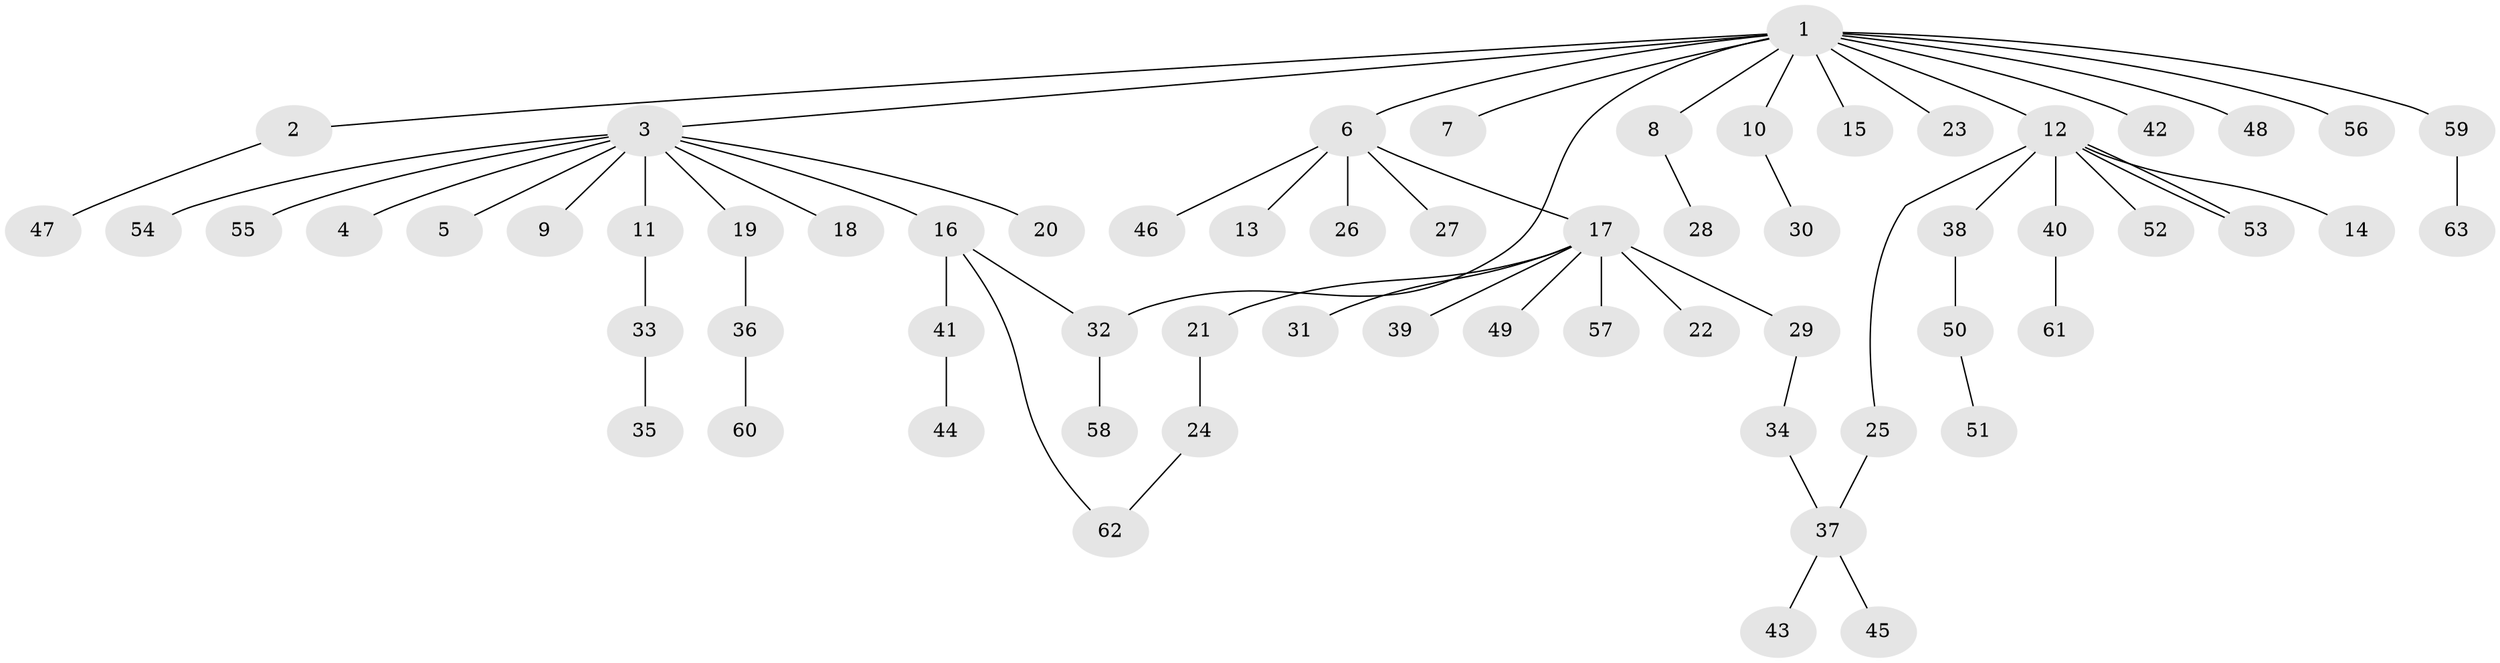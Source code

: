 // Generated by graph-tools (version 1.1) at 2025/14/03/09/25 04:14:26]
// undirected, 63 vertices, 66 edges
graph export_dot {
graph [start="1"]
  node [color=gray90,style=filled];
  1;
  2;
  3;
  4;
  5;
  6;
  7;
  8;
  9;
  10;
  11;
  12;
  13;
  14;
  15;
  16;
  17;
  18;
  19;
  20;
  21;
  22;
  23;
  24;
  25;
  26;
  27;
  28;
  29;
  30;
  31;
  32;
  33;
  34;
  35;
  36;
  37;
  38;
  39;
  40;
  41;
  42;
  43;
  44;
  45;
  46;
  47;
  48;
  49;
  50;
  51;
  52;
  53;
  54;
  55;
  56;
  57;
  58;
  59;
  60;
  61;
  62;
  63;
  1 -- 2;
  1 -- 3;
  1 -- 6;
  1 -- 7;
  1 -- 8;
  1 -- 10;
  1 -- 12;
  1 -- 15;
  1 -- 23;
  1 -- 32;
  1 -- 42;
  1 -- 48;
  1 -- 56;
  1 -- 59;
  2 -- 47;
  3 -- 4;
  3 -- 5;
  3 -- 9;
  3 -- 11;
  3 -- 16;
  3 -- 18;
  3 -- 19;
  3 -- 20;
  3 -- 54;
  3 -- 55;
  6 -- 13;
  6 -- 17;
  6 -- 26;
  6 -- 27;
  6 -- 46;
  8 -- 28;
  10 -- 30;
  11 -- 33;
  12 -- 14;
  12 -- 25;
  12 -- 38;
  12 -- 40;
  12 -- 52;
  12 -- 53;
  12 -- 53;
  16 -- 32;
  16 -- 41;
  16 -- 62;
  17 -- 21;
  17 -- 22;
  17 -- 29;
  17 -- 31;
  17 -- 39;
  17 -- 49;
  17 -- 57;
  19 -- 36;
  21 -- 24;
  24 -- 62;
  25 -- 37;
  29 -- 34;
  32 -- 58;
  33 -- 35;
  34 -- 37;
  36 -- 60;
  37 -- 43;
  37 -- 45;
  38 -- 50;
  40 -- 61;
  41 -- 44;
  50 -- 51;
  59 -- 63;
}
